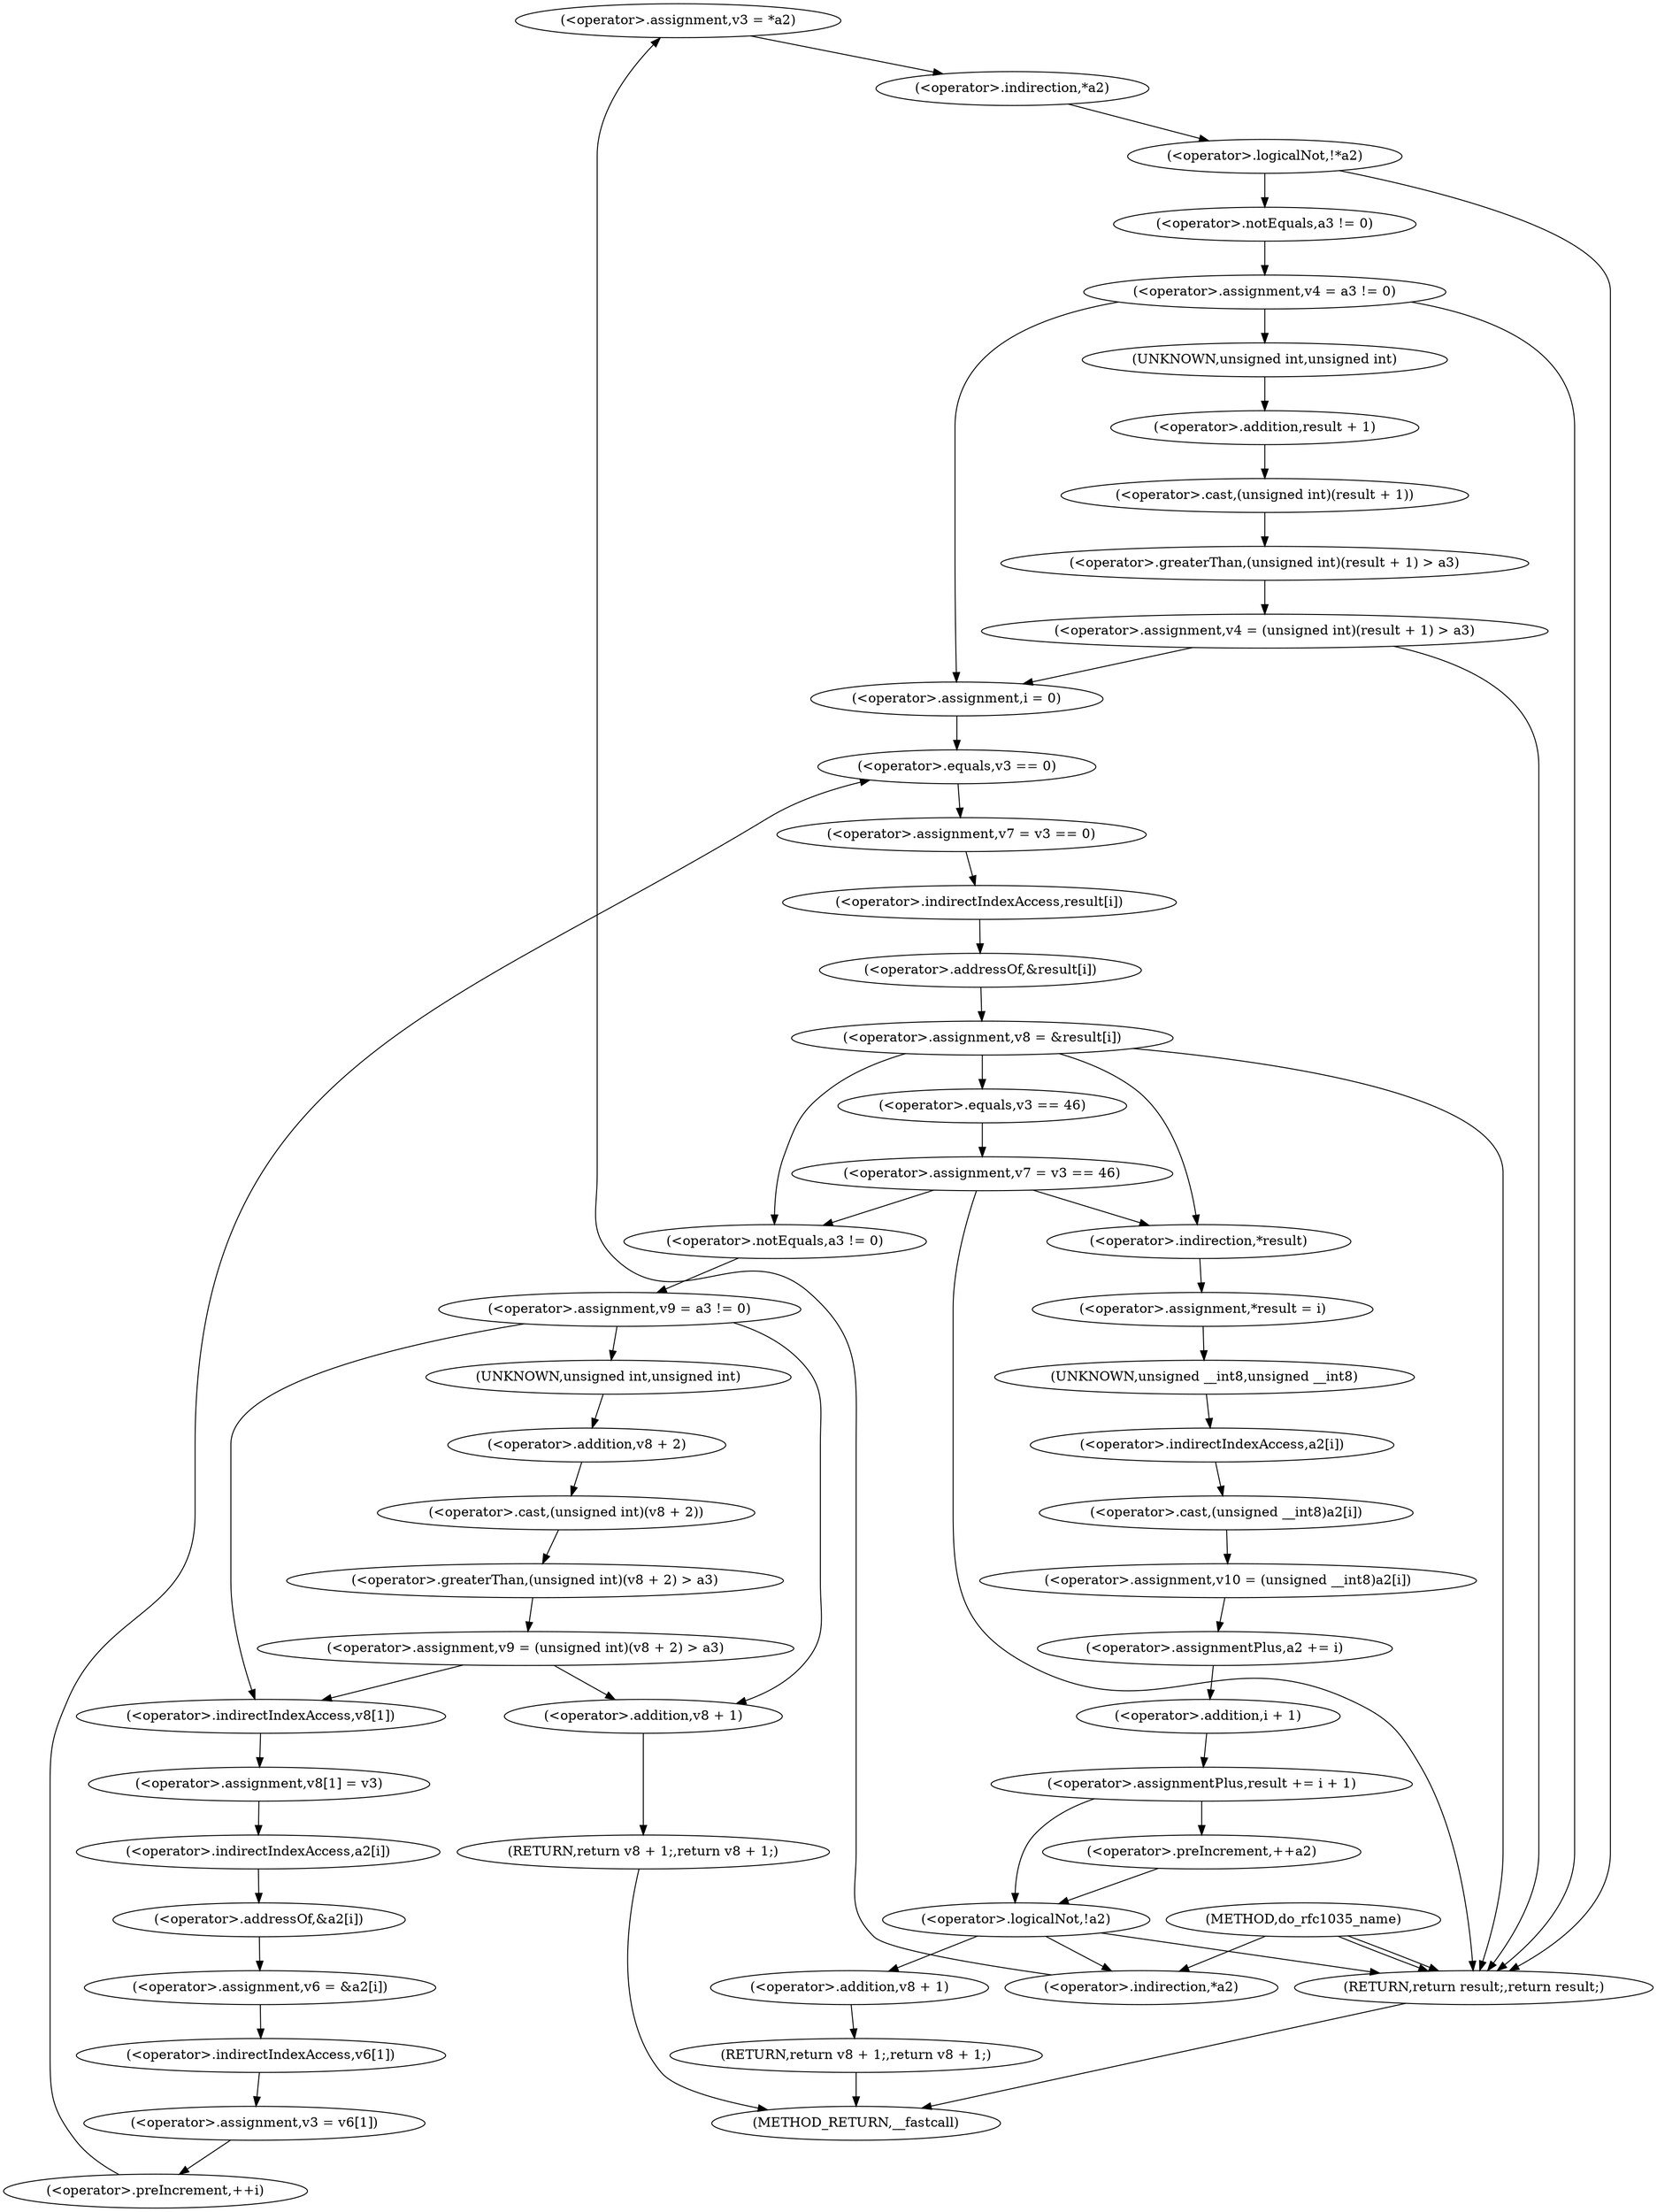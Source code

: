 digraph do_rfc1035_name {  
"1000128" [label = "(<operator>.assignment,v3 = *a2)" ]
"1000130" [label = "(<operator>.indirection,*a2)" ]
"1000133" [label = "(<operator>.logicalNot,!*a2)" ]
"1000134" [label = "(<operator>.indirection,*a2)" ]
"1000137" [label = "(<operator>.assignment,v4 = a3 != 0)" ]
"1000139" [label = "(<operator>.notEquals,a3 != 0)" ]
"1000144" [label = "(<operator>.assignment,v4 = (unsigned int)(result + 1) > a3)" ]
"1000146" [label = "(<operator>.greaterThan,(unsigned int)(result + 1) > a3)" ]
"1000147" [label = "(<operator>.cast,(unsigned int)(result + 1))" ]
"1000148" [label = "(UNKNOWN,unsigned int,unsigned int)" ]
"1000149" [label = "(<operator>.addition,result + 1)" ]
"1000157" [label = "(<operator>.assignment,i = 0)" ]
"1000160" [label = "(<operator>.preIncrement,++i)" ]
"1000163" [label = "(<operator>.assignment,v7 = v3 == 0)" ]
"1000165" [label = "(<operator>.equals,v3 == 0)" ]
"1000168" [label = "(<operator>.assignment,v8 = &result[i])" ]
"1000170" [label = "(<operator>.addressOf,&result[i])" ]
"1000171" [label = "(<operator>.indirectIndexAccess,result[i])" ]
"1000176" [label = "(<operator>.assignment,v7 = v3 == 46)" ]
"1000178" [label = "(<operator>.equals,v3 == 46)" ]
"1000184" [label = "(<operator>.assignment,v9 = a3 != 0)" ]
"1000186" [label = "(<operator>.notEquals,a3 != 0)" ]
"1000191" [label = "(<operator>.assignment,v9 = (unsigned int)(v8 + 2) > a3)" ]
"1000193" [label = "(<operator>.greaterThan,(unsigned int)(v8 + 2) > a3)" ]
"1000194" [label = "(<operator>.cast,(unsigned int)(v8 + 2))" ]
"1000195" [label = "(UNKNOWN,unsigned int,unsigned int)" ]
"1000196" [label = "(<operator>.addition,v8 + 2)" ]
"1000202" [label = "(RETURN,return v8 + 1;,return v8 + 1;)" ]
"1000203" [label = "(<operator>.addition,v8 + 1)" ]
"1000206" [label = "(<operator>.assignment,v8[1] = v3)" ]
"1000207" [label = "(<operator>.indirectIndexAccess,v8[1])" ]
"1000211" [label = "(<operator>.assignment,v6 = &a2[i])" ]
"1000213" [label = "(<operator>.addressOf,&a2[i])" ]
"1000214" [label = "(<operator>.indirectIndexAccess,a2[i])" ]
"1000217" [label = "(<operator>.assignment,v3 = v6[1])" ]
"1000219" [label = "(<operator>.indirectIndexAccess,v6[1])" ]
"1000222" [label = "(<operator>.assignment,*result = i)" ]
"1000223" [label = "(<operator>.indirection,*result)" ]
"1000226" [label = "(<operator>.assignment,v10 = (unsigned __int8)a2[i])" ]
"1000228" [label = "(<operator>.cast,(unsigned __int8)a2[i])" ]
"1000229" [label = "(UNKNOWN,unsigned __int8,unsigned __int8)" ]
"1000230" [label = "(<operator>.indirectIndexAccess,a2[i])" ]
"1000233" [label = "(<operator>.assignmentPlus,a2 += i)" ]
"1000236" [label = "(<operator>.assignmentPlus,result += i + 1)" ]
"1000238" [label = "(<operator>.addition,i + 1)" ]
"1000243" [label = "(<operator>.preIncrement,++a2)" ]
"1000246" [label = "(<operator>.logicalNot,!a2)" ]
"1000248" [label = "(RETURN,return v8 + 1;,return v8 + 1;)" ]
"1000249" [label = "(<operator>.addition,v8 + 1)" ]
"1000252" [label = "(RETURN,return result;,return result;)" ]
"1000109" [label = "(METHOD,do_rfc1035_name)" ]
"1000254" [label = "(METHOD_RETURN,__fastcall)" ]
  "1000128" -> "1000134" 
  "1000130" -> "1000128" 
  "1000133" -> "1000252" 
  "1000133" -> "1000139" 
  "1000134" -> "1000133" 
  "1000137" -> "1000148" 
  "1000137" -> "1000252" 
  "1000137" -> "1000157" 
  "1000139" -> "1000137" 
  "1000144" -> "1000252" 
  "1000144" -> "1000157" 
  "1000146" -> "1000144" 
  "1000147" -> "1000146" 
  "1000148" -> "1000149" 
  "1000149" -> "1000147" 
  "1000157" -> "1000165" 
  "1000160" -> "1000165" 
  "1000163" -> "1000171" 
  "1000165" -> "1000163" 
  "1000168" -> "1000178" 
  "1000168" -> "1000223" 
  "1000168" -> "1000252" 
  "1000168" -> "1000186" 
  "1000170" -> "1000168" 
  "1000171" -> "1000170" 
  "1000176" -> "1000223" 
  "1000176" -> "1000252" 
  "1000176" -> "1000186" 
  "1000178" -> "1000176" 
  "1000184" -> "1000195" 
  "1000184" -> "1000203" 
  "1000184" -> "1000207" 
  "1000186" -> "1000184" 
  "1000191" -> "1000203" 
  "1000191" -> "1000207" 
  "1000193" -> "1000191" 
  "1000194" -> "1000193" 
  "1000195" -> "1000196" 
  "1000196" -> "1000194" 
  "1000202" -> "1000254" 
  "1000203" -> "1000202" 
  "1000206" -> "1000214" 
  "1000207" -> "1000206" 
  "1000211" -> "1000219" 
  "1000213" -> "1000211" 
  "1000214" -> "1000213" 
  "1000217" -> "1000160" 
  "1000219" -> "1000217" 
  "1000222" -> "1000229" 
  "1000223" -> "1000222" 
  "1000226" -> "1000233" 
  "1000228" -> "1000226" 
  "1000229" -> "1000230" 
  "1000230" -> "1000228" 
  "1000233" -> "1000238" 
  "1000236" -> "1000243" 
  "1000236" -> "1000246" 
  "1000238" -> "1000236" 
  "1000243" -> "1000246" 
  "1000246" -> "1000130" 
  "1000246" -> "1000252" 
  "1000246" -> "1000249" 
  "1000248" -> "1000254" 
  "1000249" -> "1000248" 
  "1000252" -> "1000254" 
  "1000109" -> "1000130" 
  "1000109" -> "1000252" 
  "1000109" -> "1000252" 
}
